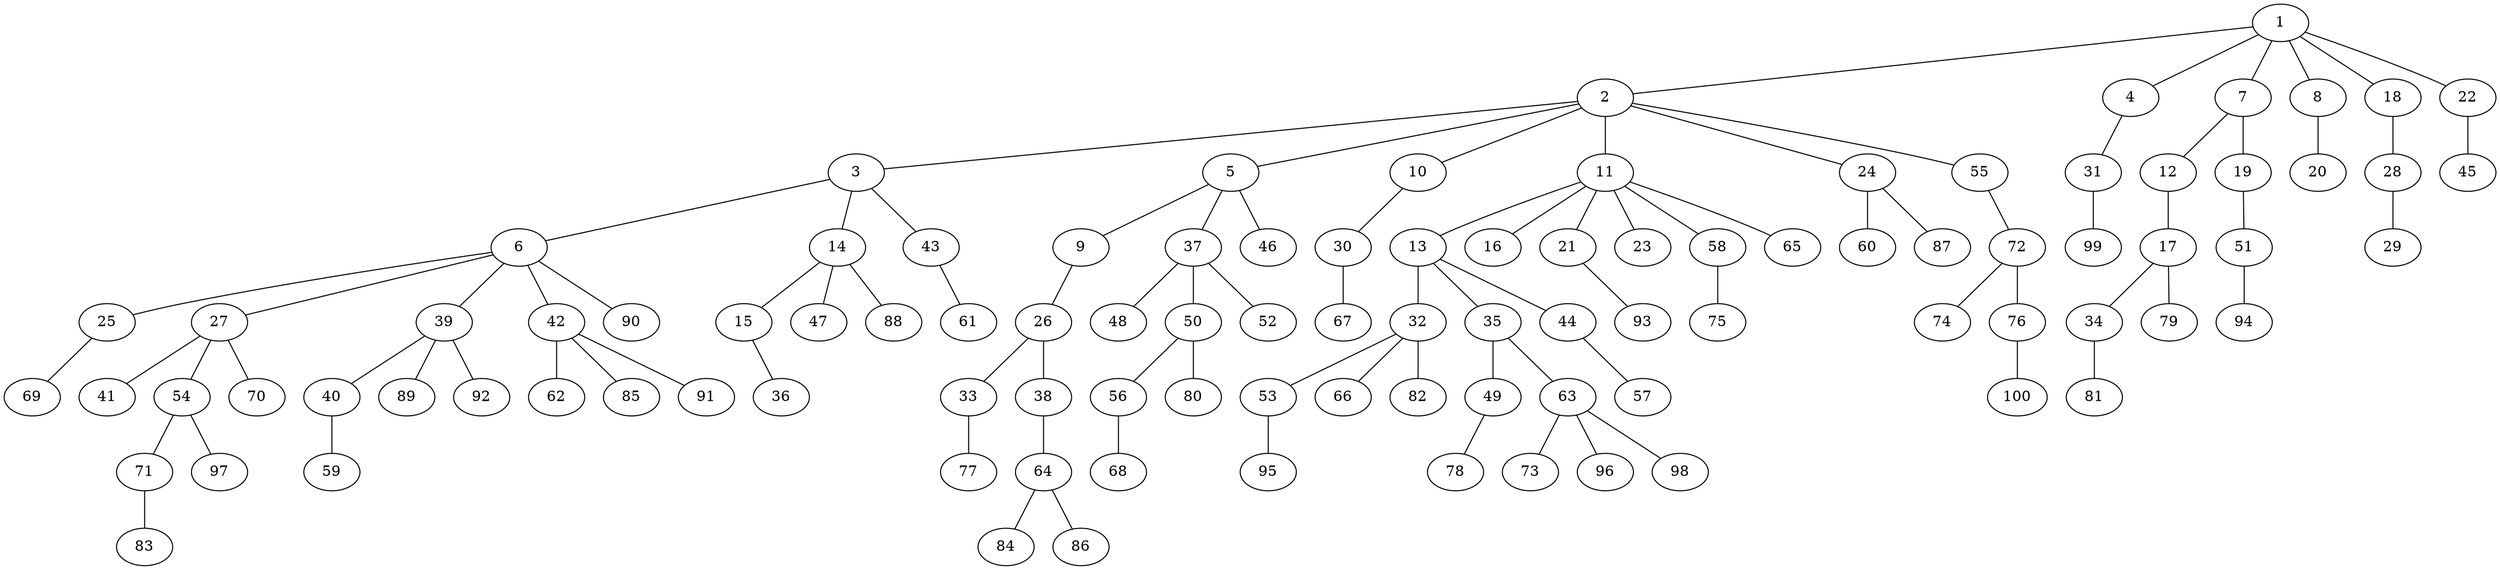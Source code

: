 graph graphname {1--2
1--4
1--7
1--8
1--18
1--22
2--3
2--5
2--10
2--11
2--24
2--55
3--6
3--14
3--43
4--31
5--9
5--37
5--46
6--25
6--27
6--39
6--42
6--90
7--12
7--19
8--20
9--26
10--30
11--13
11--16
11--21
11--23
11--58
11--65
12--17
13--32
13--35
13--44
14--15
14--47
14--88
15--36
17--34
17--79
18--28
19--51
21--93
22--45
24--60
24--87
25--69
26--33
26--38
27--41
27--54
27--70
28--29
30--67
31--99
32--53
32--66
32--82
33--77
34--81
35--49
35--63
37--48
37--50
37--52
38--64
39--40
39--89
39--92
40--59
42--62
42--85
42--91
43--61
44--57
49--78
50--56
50--80
51--94
53--95
54--71
54--97
55--72
56--68
58--75
63--73
63--96
63--98
64--84
64--86
71--83
72--74
72--76
76--100
}